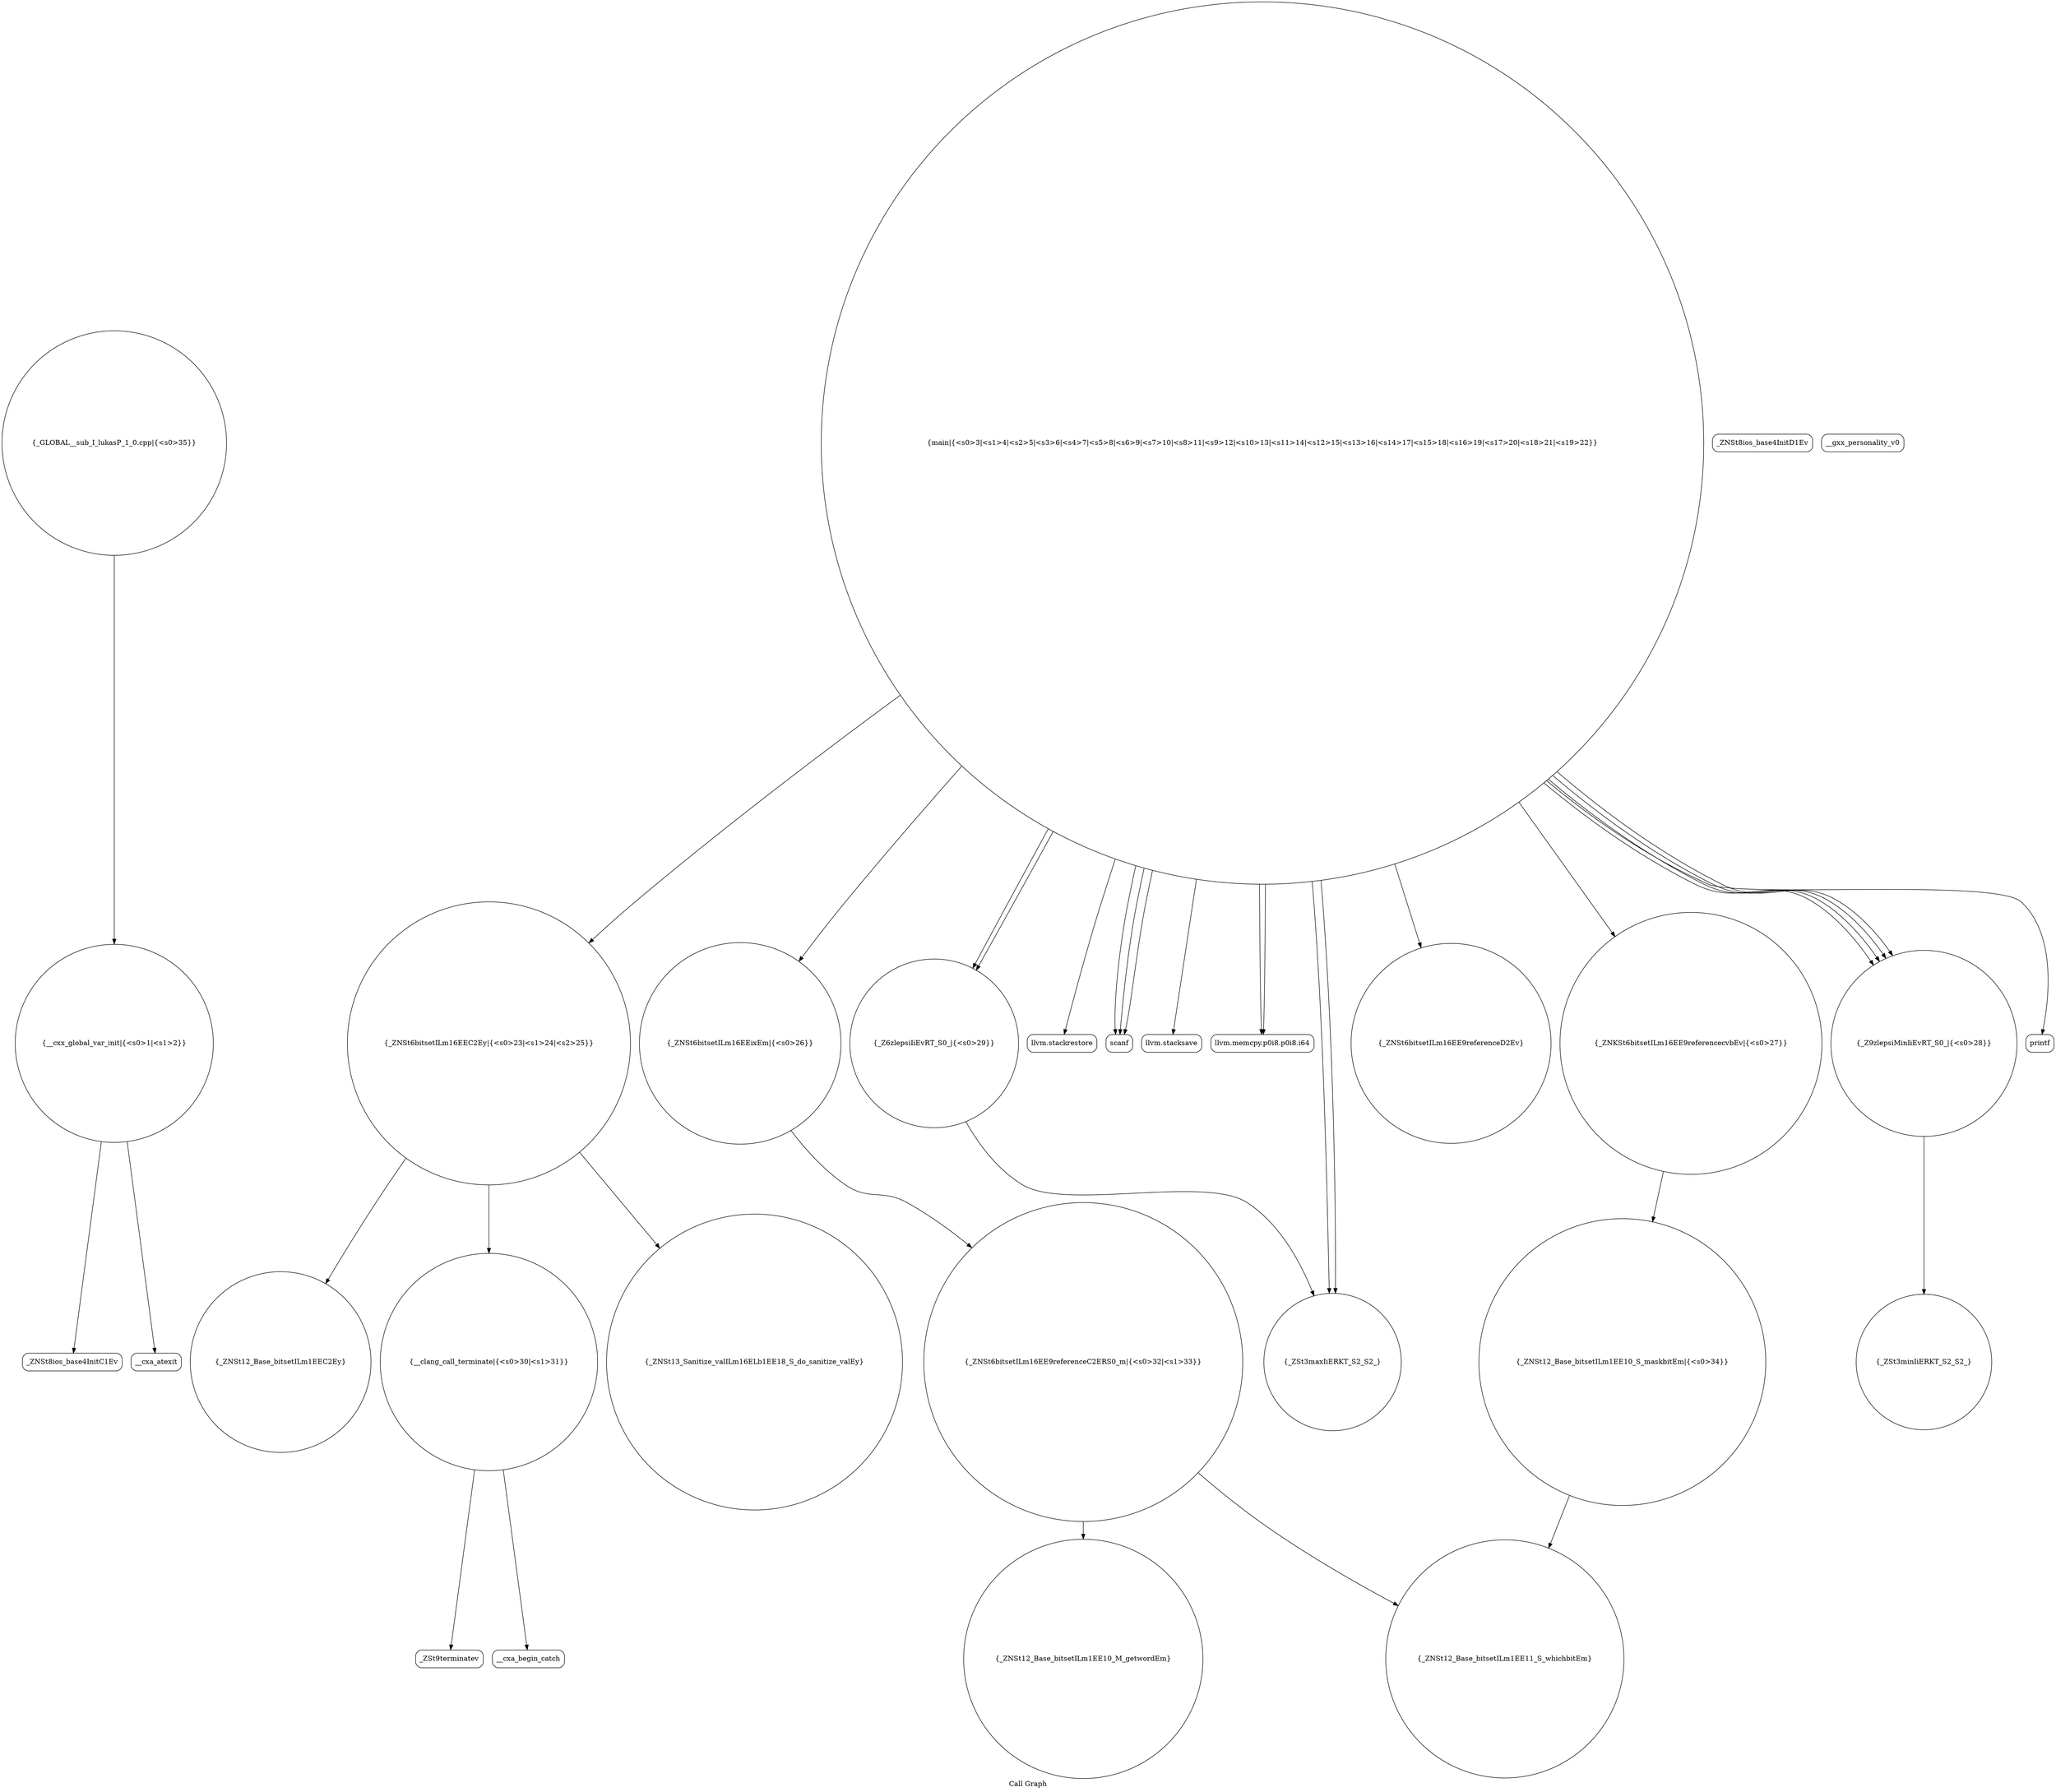 digraph "Call Graph" {
	label="Call Graph";

	Node0x55b647b05f90 [shape=record,shape=circle,label="{__cxx_global_var_init|{<s0>1|<s1>2}}"];
	Node0x55b647b05f90:s0 -> Node0x55b647b06420[color=black];
	Node0x55b647b05f90:s1 -> Node0x55b647b06520[color=black];
	Node0x55b647b070a0 [shape=record,shape=circle,label="{_ZNSt12_Base_bitsetILm1EE10_S_maskbitEm|{<s0>34}}"];
	Node0x55b647b070a0:s0 -> Node0x55b647b07020[color=black];
	Node0x55b647b06720 [shape=record,shape=circle,label="{_ZNSt6bitsetILm16EEC2Ey|{<s0>23|<s1>24|<s2>25}}"];
	Node0x55b647b06720:s0 -> Node0x55b647b06c20[color=black];
	Node0x55b647b06720:s1 -> Node0x55b647b06ea0[color=black];
	Node0x55b647b06720:s2 -> Node0x55b647b06d20[color=black];
	Node0x55b647b06aa0 [shape=record,shape=circle,label="{_ZSt3maxIiERKT_S2_S2_}"];
	Node0x55b647b06e20 [shape=record,shape=Mrecord,label="{_ZSt9terminatev}"];
	Node0x55b647b064a0 [shape=record,shape=Mrecord,label="{_ZNSt8ios_base4InitD1Ev}"];
	Node0x55b647b071a0 [shape=record,shape=circle,label="{_GLOBAL__sub_I_lukasP_1_0.cpp|{<s0>35}}"];
	Node0x55b647b071a0:s0 -> Node0x55b647b05f90[color=black];
	Node0x55b647b06820 [shape=record,shape=circle,label="{_ZNSt6bitsetILm16EEixEm|{<s0>26}}"];
	Node0x55b647b06820:s0 -> Node0x55b647b06f20[color=black];
	Node0x55b647b06ba0 [shape=record,shape=Mrecord,label="{llvm.stackrestore}"];
	Node0x55b647b06f20 [shape=record,shape=circle,label="{_ZNSt6bitsetILm16EE9referenceC2ERS0_m|{<s0>32|<s1>33}}"];
	Node0x55b647b06f20:s0 -> Node0x55b647b06fa0[color=black];
	Node0x55b647b06f20:s1 -> Node0x55b647b07020[color=black];
	Node0x55b647b065a0 [shape=record,shape=circle,label="{main|{<s0>3|<s1>4|<s2>5|<s3>6|<s4>7|<s5>8|<s6>9|<s7>10|<s8>11|<s9>12|<s10>13|<s11>14|<s12>15|<s13>16|<s14>17|<s15>18|<s16>19|<s17>20|<s18>21|<s19>22}}"];
	Node0x55b647b065a0:s0 -> Node0x55b647b06620[color=black];
	Node0x55b647b065a0:s1 -> Node0x55b647b06620[color=black];
	Node0x55b647b065a0:s2 -> Node0x55b647b06620[color=black];
	Node0x55b647b065a0:s3 -> Node0x55b647b066a0[color=black];
	Node0x55b647b065a0:s4 -> Node0x55b647b06720[color=black];
	Node0x55b647b065a0:s5 -> Node0x55b647b067a0[color=black];
	Node0x55b647b065a0:s6 -> Node0x55b647b067a0[color=black];
	Node0x55b647b065a0:s7 -> Node0x55b647b06820[color=black];
	Node0x55b647b065a0:s8 -> Node0x55b647b068a0[color=black];
	Node0x55b647b065a0:s9 -> Node0x55b647b06920[color=black];
	Node0x55b647b065a0:s10 -> Node0x55b647b069a0[color=black];
	Node0x55b647b065a0:s11 -> Node0x55b647b06a20[color=black];
	Node0x55b647b065a0:s12 -> Node0x55b647b069a0[color=black];
	Node0x55b647b065a0:s13 -> Node0x55b647b06a20[color=black];
	Node0x55b647b065a0:s14 -> Node0x55b647b06aa0[color=black];
	Node0x55b647b065a0:s15 -> Node0x55b647b06aa0[color=black];
	Node0x55b647b065a0:s16 -> Node0x55b647b069a0[color=black];
	Node0x55b647b065a0:s17 -> Node0x55b647b069a0[color=black];
	Node0x55b647b065a0:s18 -> Node0x55b647b06b20[color=black];
	Node0x55b647b065a0:s19 -> Node0x55b647b06ba0[color=black];
	Node0x55b647b06920 [shape=record,shape=circle,label="{_ZNSt6bitsetILm16EE9referenceD2Ev}"];
	Node0x55b647b06ca0 [shape=record,shape=Mrecord,label="{__gxx_personality_v0}"];
	Node0x55b647b07020 [shape=record,shape=circle,label="{_ZNSt12_Base_bitsetILm1EE11_S_whichbitEm}"];
	Node0x55b647b066a0 [shape=record,shape=Mrecord,label="{llvm.stacksave}"];
	Node0x55b647b06a20 [shape=record,shape=circle,label="{_Z6zlepsiIiEvRT_S0_|{<s0>29}}"];
	Node0x55b647b06a20:s0 -> Node0x55b647b06aa0[color=black];
	Node0x55b647b06da0 [shape=record,shape=Mrecord,label="{__cxa_begin_catch}"];
	Node0x55b647b06420 [shape=record,shape=Mrecord,label="{_ZNSt8ios_base4InitC1Ev}"];
	Node0x55b647b07120 [shape=record,shape=circle,label="{_ZSt3minIiERKT_S2_S2_}"];
	Node0x55b647b067a0 [shape=record,shape=Mrecord,label="{llvm.memcpy.p0i8.p0i8.i64}"];
	Node0x55b647b06b20 [shape=record,shape=Mrecord,label="{printf}"];
	Node0x55b647b06ea0 [shape=record,shape=circle,label="{_ZNSt12_Base_bitsetILm1EEC2Ey}"];
	Node0x55b647b06520 [shape=record,shape=Mrecord,label="{__cxa_atexit}"];
	Node0x55b647b068a0 [shape=record,shape=circle,label="{_ZNKSt6bitsetILm16EE9referencecvbEv|{<s0>27}}"];
	Node0x55b647b068a0:s0 -> Node0x55b647b070a0[color=black];
	Node0x55b647b06c20 [shape=record,shape=circle,label="{_ZNSt13_Sanitize_valILm16ELb1EE18_S_do_sanitize_valEy}"];
	Node0x55b647b06fa0 [shape=record,shape=circle,label="{_ZNSt12_Base_bitsetILm1EE10_M_getwordEm}"];
	Node0x55b647b06620 [shape=record,shape=Mrecord,label="{scanf}"];
	Node0x55b647b069a0 [shape=record,shape=circle,label="{_Z9zlepsiMinIiEvRT_S0_|{<s0>28}}"];
	Node0x55b647b069a0:s0 -> Node0x55b647b07120[color=black];
	Node0x55b647b06d20 [shape=record,shape=circle,label="{__clang_call_terminate|{<s0>30|<s1>31}}"];
	Node0x55b647b06d20:s0 -> Node0x55b647b06da0[color=black];
	Node0x55b647b06d20:s1 -> Node0x55b647b06e20[color=black];
}
